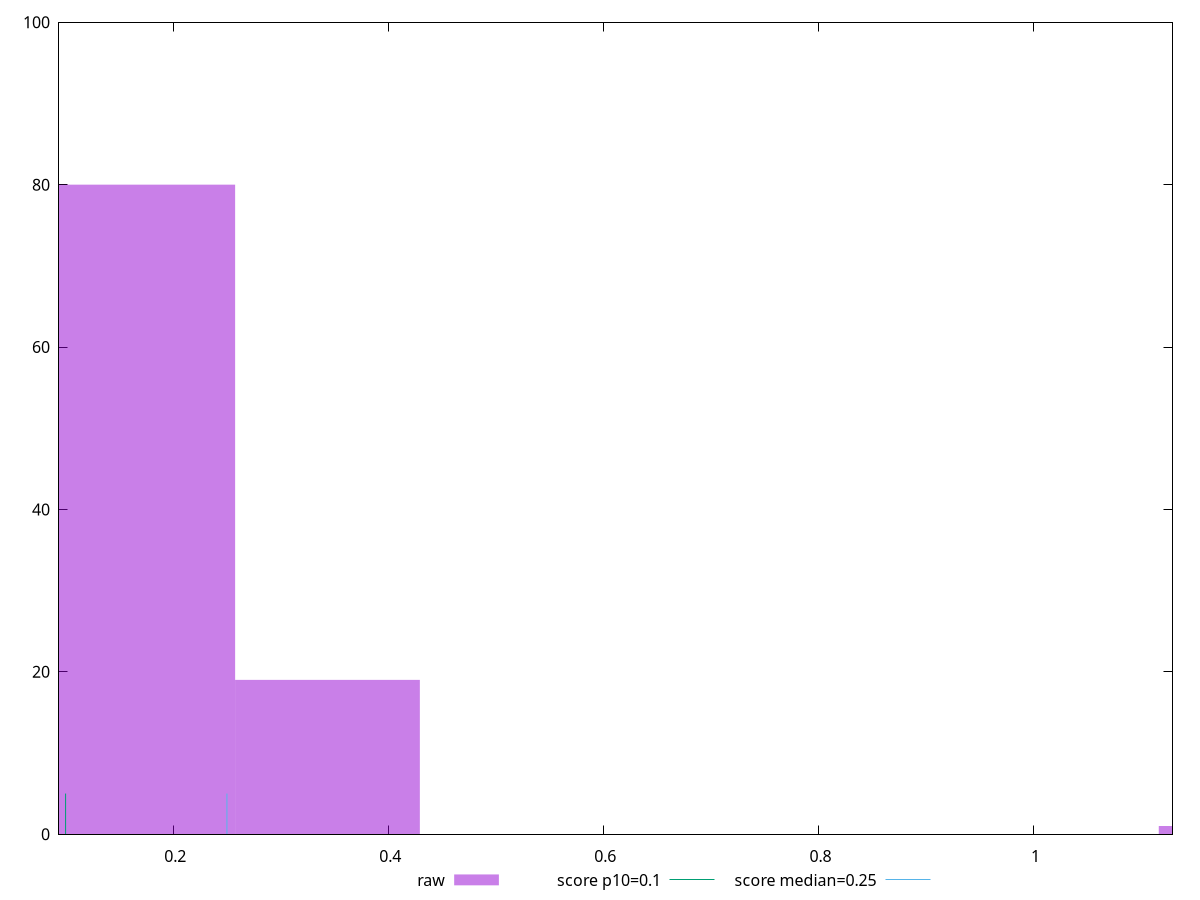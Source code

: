 reset

$raw <<EOF
0.34350300724675037 19
0.17175150362337518 80
1.2022605253636263 1
EOF

set key outside below
set boxwidth 0.17175150362337518
set xrange [0.0938739013671875:1.1291448974609375]
set yrange [0:100]
set style fill transparent solid 0.5 noborder

set parametric
set terminal svg size 640, 490 enhanced background rgb 'white'
set output "report_00007_2020-12-11T15:55:29.892Z/cumulative-layout-shift/samples/pages+cached+noexternal+noimg/raw/histogram.svg"

plot $raw title "raw" with boxes, \
     0.1,t title "score p10=0.1", \
     0.25,t title "score median=0.25"

reset
